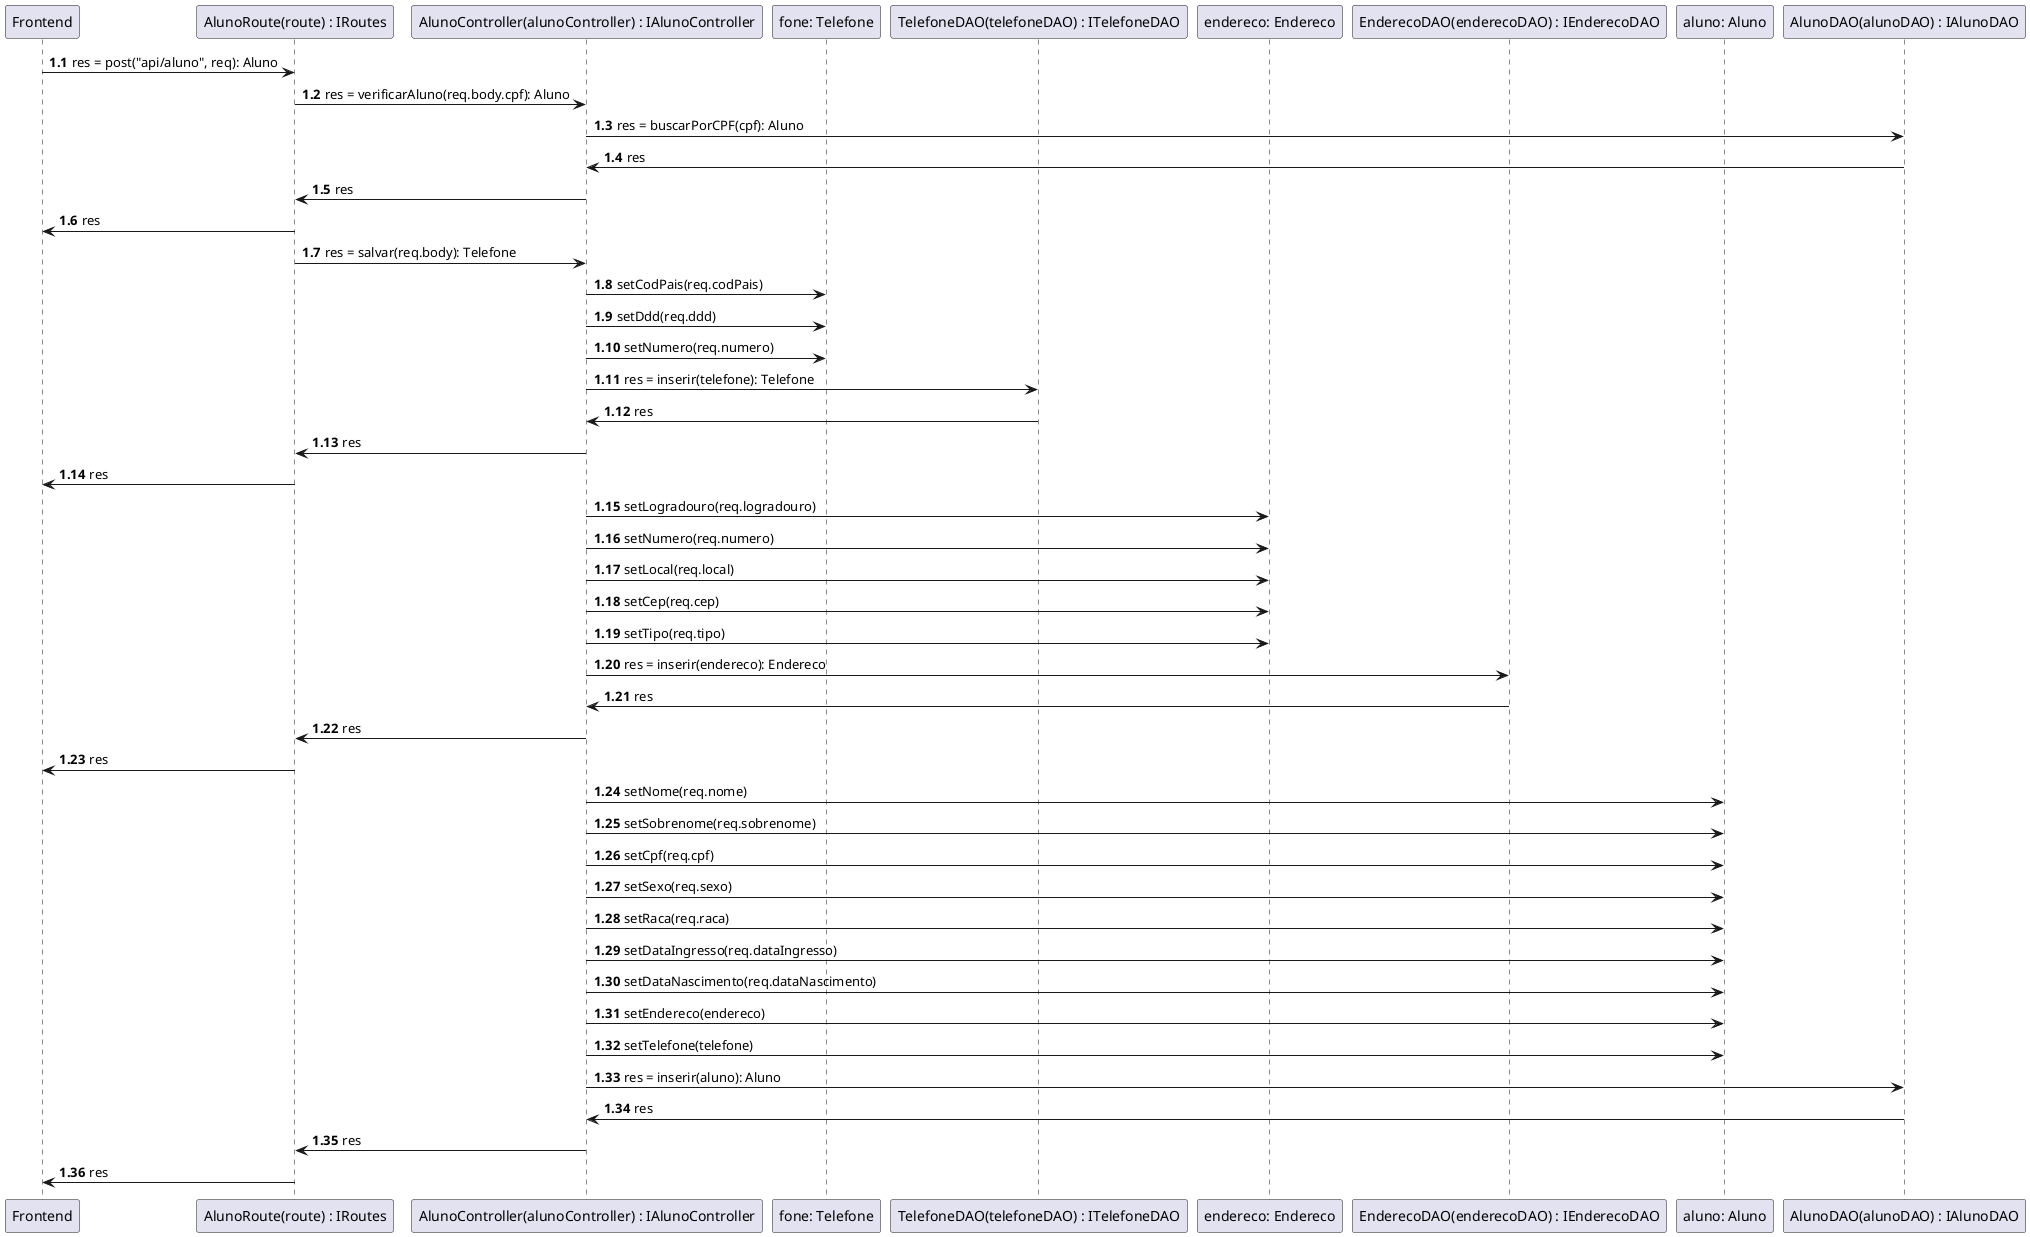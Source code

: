 @startuml Diagrama de Sequencia

participant Frontend as Frontend
participant "AlunoRoute(route) : IRoutes" as Routes
participant "AlunoController(alunoController) : IAlunoController" as AlunoController
participant "fone: Telefone" as Telefone
participant "TelefoneDAO(telefoneDAO) : ITelefoneDAO" as TelefoneDAO
participant "endereco: Endereco" as Endereco
participant "EnderecoDAO(enderecoDAO) : IEnderecoDAO" as EnderecoDAO
participant "aluno: Aluno" as Aluno
participant "AlunoDAO(alunoDAO) : IAlunoDAO" as AlunoDAO

autonumber 1.1
' Verificar se o aluno já existe
Frontend->Routes: res = post("api/aluno", req): Aluno
Routes->AlunoController: res = verificarAluno(req.body.cpf): Aluno
AlunoController->AlunoDAO: res = buscarPorCPF(cpf): Aluno
AlunoDAO->AlunoController: res
AlunoController->Routes: res
Routes->Frontend: res

' Armazenar telefone
Routes->AlunoController: res = salvar(req.body): Telefone
AlunoController->Telefone: setCodPais(req.codPais)
AlunoController->Telefone: setDdd(req.ddd)
AlunoController->Telefone: setNumero(req.numero)
AlunoController->TelefoneDAO: res = inserir(telefone): Telefone
TelefoneDAO->AlunoController: res
AlunoController->Routes: res
Routes->Frontend: res

' Armazenar endereço
AlunoController->Endereco: setLogradouro(req.logradouro)
AlunoController->Endereco: setNumero(req.numero)
AlunoController->Endereco: setLocal(req.local)
AlunoController->Endereco: setCep(req.cep)
AlunoController->Endereco: setTipo(req.tipo)
AlunoController->EnderecoDAO: res = inserir(endereco): Endereco
EnderecoDAO->AlunoController: res
AlunoController->Routes: res
Routes->Frontend: res

' Armazenar aluno
AlunoController->Aluno: setNome(req.nome)
AlunoController->Aluno: setSobrenome(req.sobrenome)
AlunoController->Aluno: setCpf(req.cpf)
AlunoController->Aluno: setSexo(req.sexo)
AlunoController->Aluno: setRaca(req.raca)
AlunoController->Aluno: setDataIngresso(req.dataIngresso)
AlunoController->Aluno: setDataNascimento(req.dataNascimento)
AlunoController->Aluno: setEndereco(endereco)
AlunoController->Aluno: setTelefone(telefone)
AlunoController->AlunoDAO: res = inserir(aluno): Aluno
AlunoDAO->AlunoController: res
AlunoController->Routes: res
Routes->Frontend: res
